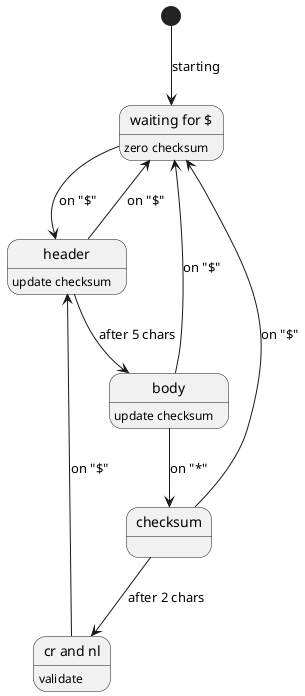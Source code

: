 @startuml
'figure 8: NMEA Parser States'
skinparam monochrome true
skinparam handwritten false
skinparam shadowing false
skinparam classAttributeIconSize 0
hide class circle
hide abstract circle


state "waiting for $" as start
start : zero checksum

state "header"
header : update checksum

state "body"
body: update checksum

state checksum

state "cr and nl" as end
end : validate


[*] --> start : starting

start --> header   : on "$"

header --> body    : after 5 chars
header --> start   : on "$"

body --> checksum  : on "*"
body --> start     : on "$"

checksum --> end    : after 2 chars
checksum --> start  : on "$"

end --> header     : on "$"
@enduml

